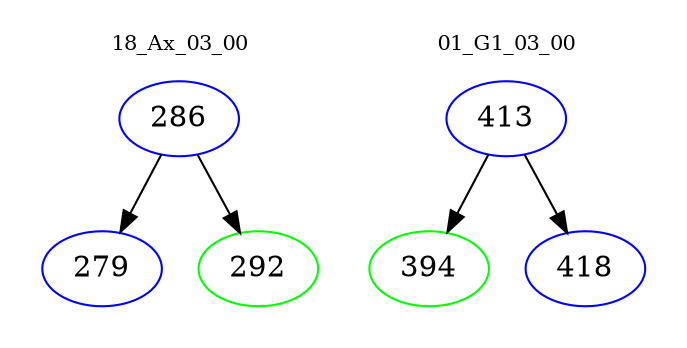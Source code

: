 digraph{
subgraph cluster_0 {
color = white
label = "18_Ax_03_00";
fontsize=10;
T0_286 [label="286", color="blue"]
T0_286 -> T0_279 [color="black"]
T0_279 [label="279", color="blue"]
T0_286 -> T0_292 [color="black"]
T0_292 [label="292", color="green"]
}
subgraph cluster_1 {
color = white
label = "01_G1_03_00";
fontsize=10;
T1_413 [label="413", color="blue"]
T1_413 -> T1_394 [color="black"]
T1_394 [label="394", color="green"]
T1_413 -> T1_418 [color="black"]
T1_418 [label="418", color="blue"]
}
}
